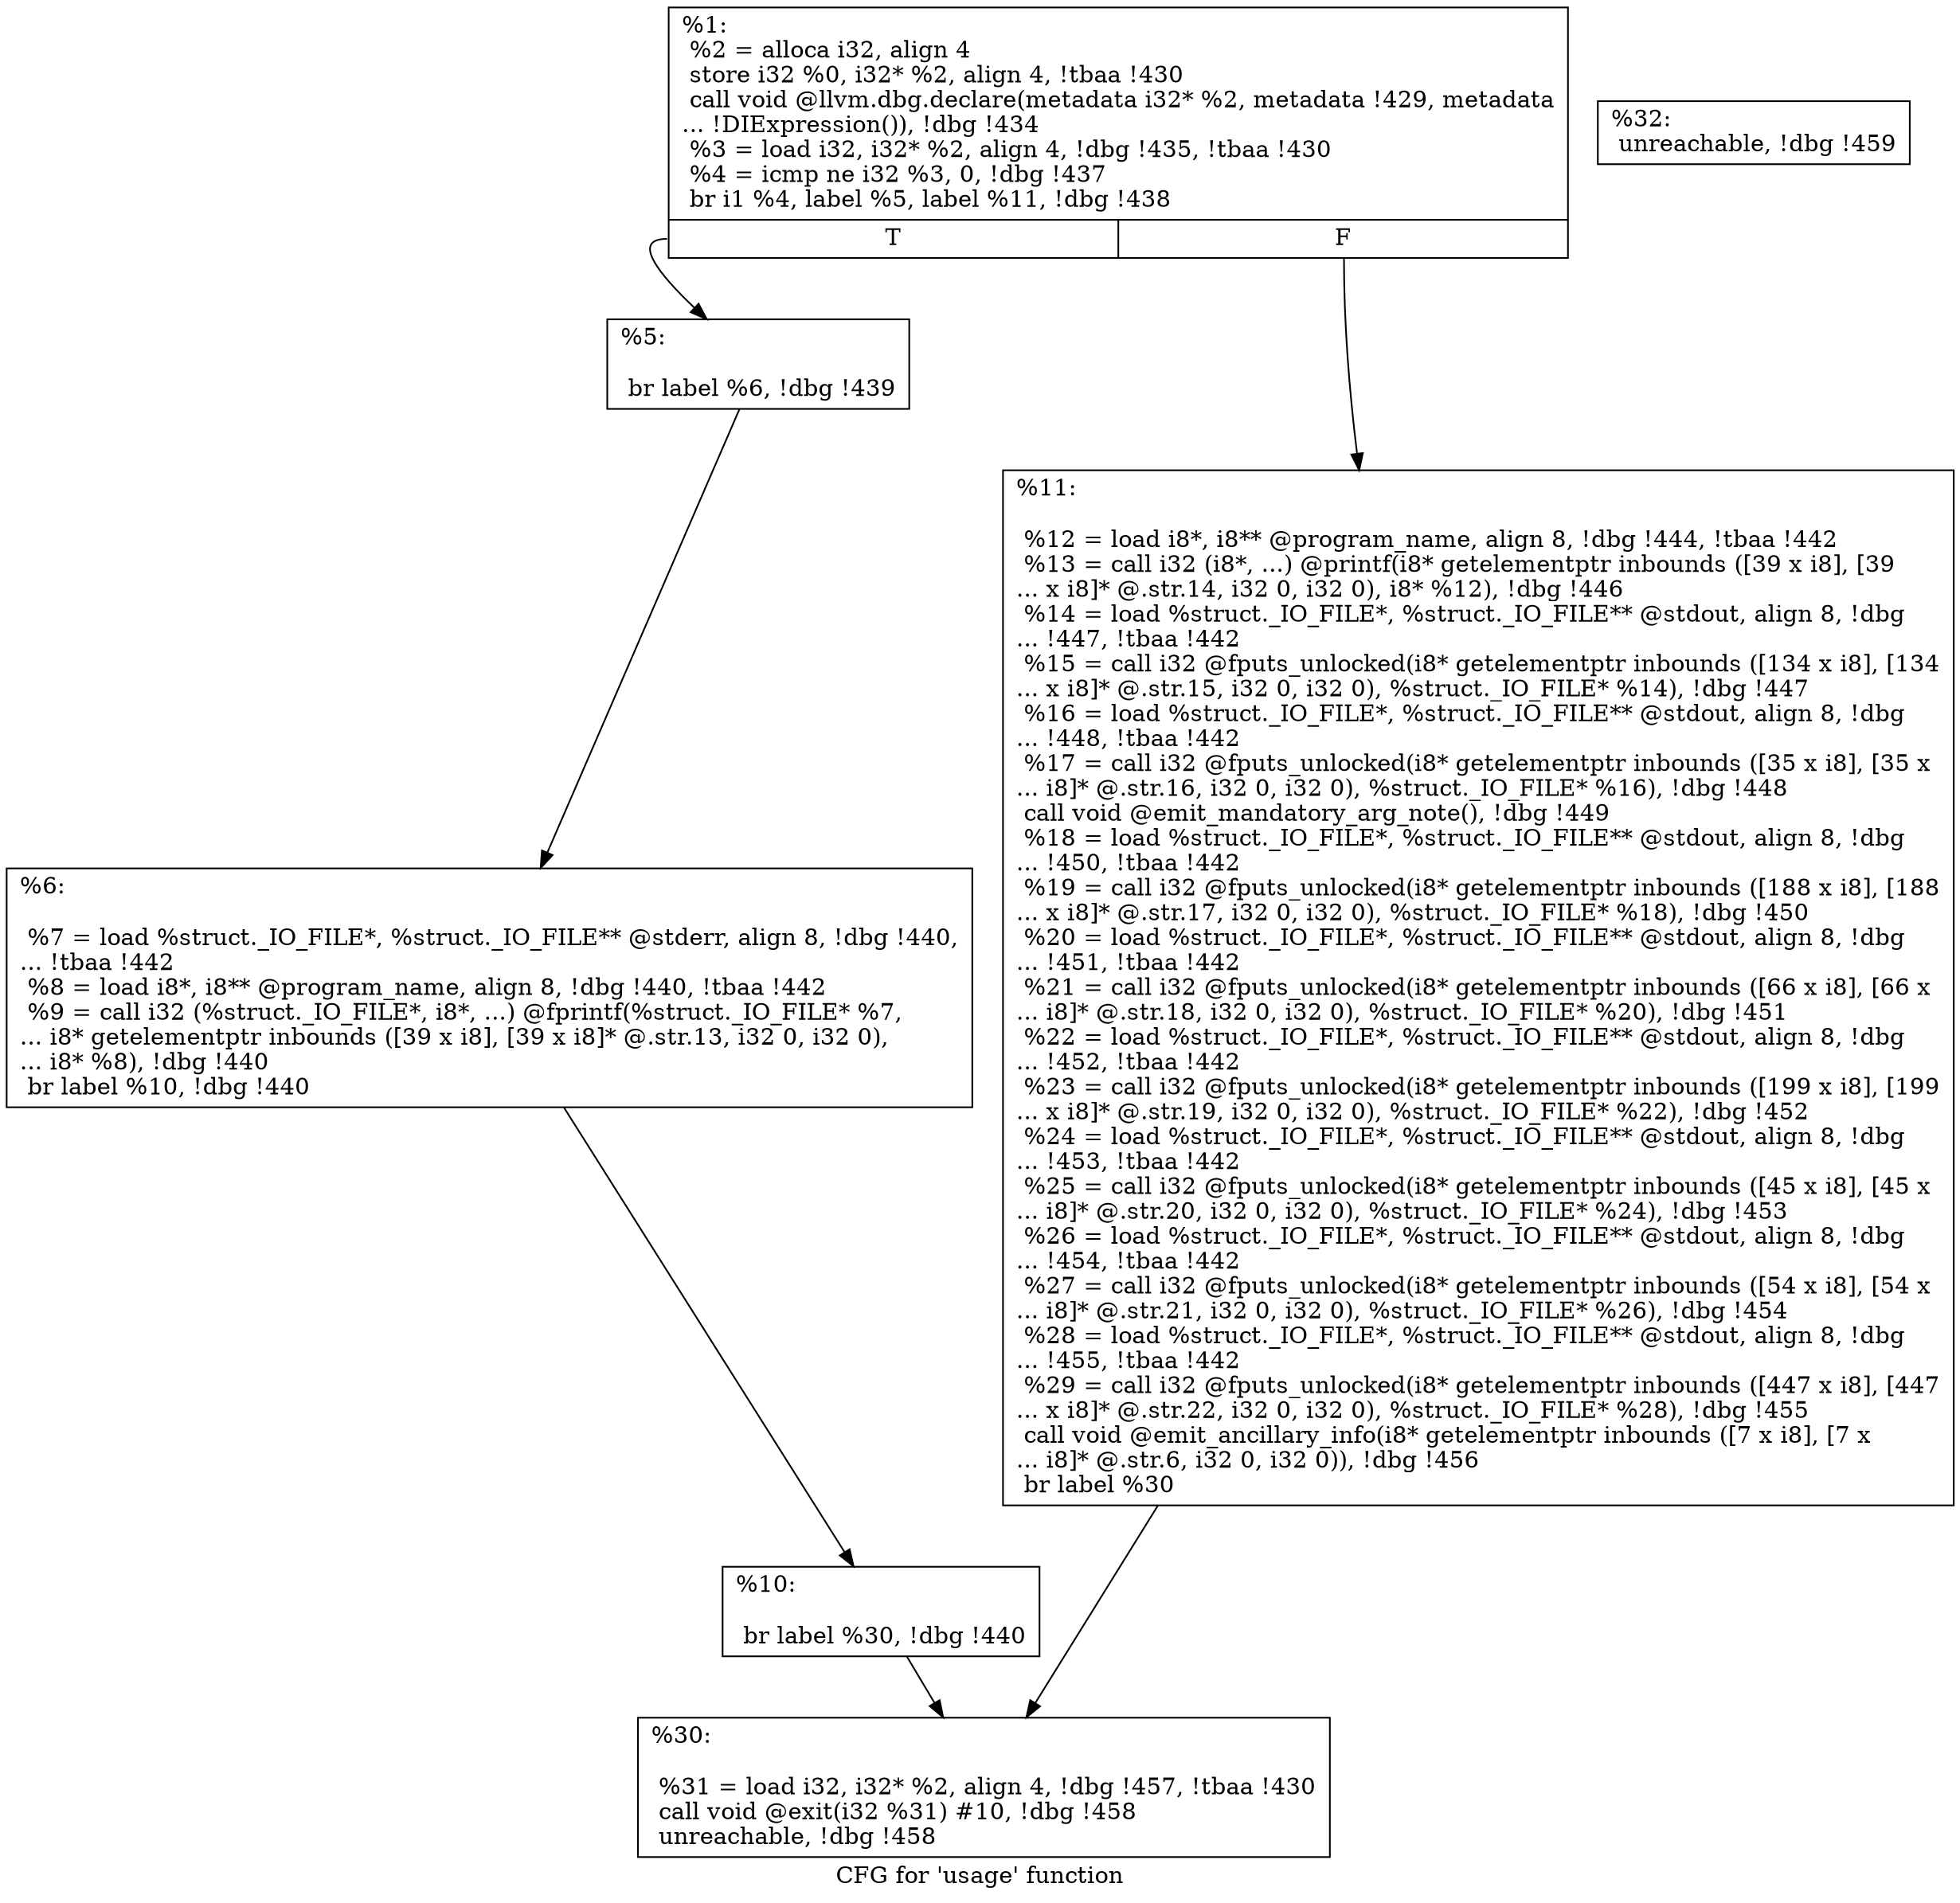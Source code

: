 digraph "CFG for 'usage' function" {
	label="CFG for 'usage' function";

	Node0x2340810 [shape=record,label="{%1:\l  %2 = alloca i32, align 4\l  store i32 %0, i32* %2, align 4, !tbaa !430\l  call void @llvm.dbg.declare(metadata i32* %2, metadata !429, metadata\l... !DIExpression()), !dbg !434\l  %3 = load i32, i32* %2, align 4, !dbg !435, !tbaa !430\l  %4 = icmp ne i32 %3, 0, !dbg !437\l  br i1 %4, label %5, label %11, !dbg !438\l|{<s0>T|<s1>F}}"];
	Node0x2340810:s0 -> Node0x23408d0;
	Node0x2340810:s1 -> Node0x23409c0;
	Node0x23408d0 [shape=record,label="{%5:\l\l  br label %6, !dbg !439\l}"];
	Node0x23408d0 -> Node0x2340920;
	Node0x2340920 [shape=record,label="{%6:\l\l  %7 = load %struct._IO_FILE*, %struct._IO_FILE** @stderr, align 8, !dbg !440,\l... !tbaa !442\l  %8 = load i8*, i8** @program_name, align 8, !dbg !440, !tbaa !442\l  %9 = call i32 (%struct._IO_FILE*, i8*, ...) @fprintf(%struct._IO_FILE* %7,\l... i8* getelementptr inbounds ([39 x i8], [39 x i8]* @.str.13, i32 0, i32 0),\l... i8* %8), !dbg !440\l  br label %10, !dbg !440\l}"];
	Node0x2340920 -> Node0x2340970;
	Node0x2340970 [shape=record,label="{%10:\l\l  br label %30, !dbg !440\l}"];
	Node0x2340970 -> Node0x2340a10;
	Node0x23409c0 [shape=record,label="{%11:\l\l  %12 = load i8*, i8** @program_name, align 8, !dbg !444, !tbaa !442\l  %13 = call i32 (i8*, ...) @printf(i8* getelementptr inbounds ([39 x i8], [39\l... x i8]* @.str.14, i32 0, i32 0), i8* %12), !dbg !446\l  %14 = load %struct._IO_FILE*, %struct._IO_FILE** @stdout, align 8, !dbg\l... !447, !tbaa !442\l  %15 = call i32 @fputs_unlocked(i8* getelementptr inbounds ([134 x i8], [134\l... x i8]* @.str.15, i32 0, i32 0), %struct._IO_FILE* %14), !dbg !447\l  %16 = load %struct._IO_FILE*, %struct._IO_FILE** @stdout, align 8, !dbg\l... !448, !tbaa !442\l  %17 = call i32 @fputs_unlocked(i8* getelementptr inbounds ([35 x i8], [35 x\l... i8]* @.str.16, i32 0, i32 0), %struct._IO_FILE* %16), !dbg !448\l  call void @emit_mandatory_arg_note(), !dbg !449\l  %18 = load %struct._IO_FILE*, %struct._IO_FILE** @stdout, align 8, !dbg\l... !450, !tbaa !442\l  %19 = call i32 @fputs_unlocked(i8* getelementptr inbounds ([188 x i8], [188\l... x i8]* @.str.17, i32 0, i32 0), %struct._IO_FILE* %18), !dbg !450\l  %20 = load %struct._IO_FILE*, %struct._IO_FILE** @stdout, align 8, !dbg\l... !451, !tbaa !442\l  %21 = call i32 @fputs_unlocked(i8* getelementptr inbounds ([66 x i8], [66 x\l... i8]* @.str.18, i32 0, i32 0), %struct._IO_FILE* %20), !dbg !451\l  %22 = load %struct._IO_FILE*, %struct._IO_FILE** @stdout, align 8, !dbg\l... !452, !tbaa !442\l  %23 = call i32 @fputs_unlocked(i8* getelementptr inbounds ([199 x i8], [199\l... x i8]* @.str.19, i32 0, i32 0), %struct._IO_FILE* %22), !dbg !452\l  %24 = load %struct._IO_FILE*, %struct._IO_FILE** @stdout, align 8, !dbg\l... !453, !tbaa !442\l  %25 = call i32 @fputs_unlocked(i8* getelementptr inbounds ([45 x i8], [45 x\l... i8]* @.str.20, i32 0, i32 0), %struct._IO_FILE* %24), !dbg !453\l  %26 = load %struct._IO_FILE*, %struct._IO_FILE** @stdout, align 8, !dbg\l... !454, !tbaa !442\l  %27 = call i32 @fputs_unlocked(i8* getelementptr inbounds ([54 x i8], [54 x\l... i8]* @.str.21, i32 0, i32 0), %struct._IO_FILE* %26), !dbg !454\l  %28 = load %struct._IO_FILE*, %struct._IO_FILE** @stdout, align 8, !dbg\l... !455, !tbaa !442\l  %29 = call i32 @fputs_unlocked(i8* getelementptr inbounds ([447 x i8], [447\l... x i8]* @.str.22, i32 0, i32 0), %struct._IO_FILE* %28), !dbg !455\l  call void @emit_ancillary_info(i8* getelementptr inbounds ([7 x i8], [7 x\l... i8]* @.str.6, i32 0, i32 0)), !dbg !456\l  br label %30\l}"];
	Node0x23409c0 -> Node0x2340a10;
	Node0x2340a10 [shape=record,label="{%30:\l\l  %31 = load i32, i32* %2, align 4, !dbg !457, !tbaa !430\l  call void @exit(i32 %31) #10, !dbg !458\l  unreachable, !dbg !458\l}"];
	Node0x2340a60 [shape=record,label="{%32:                                                  \l  unreachable, !dbg !459\l}"];
}
